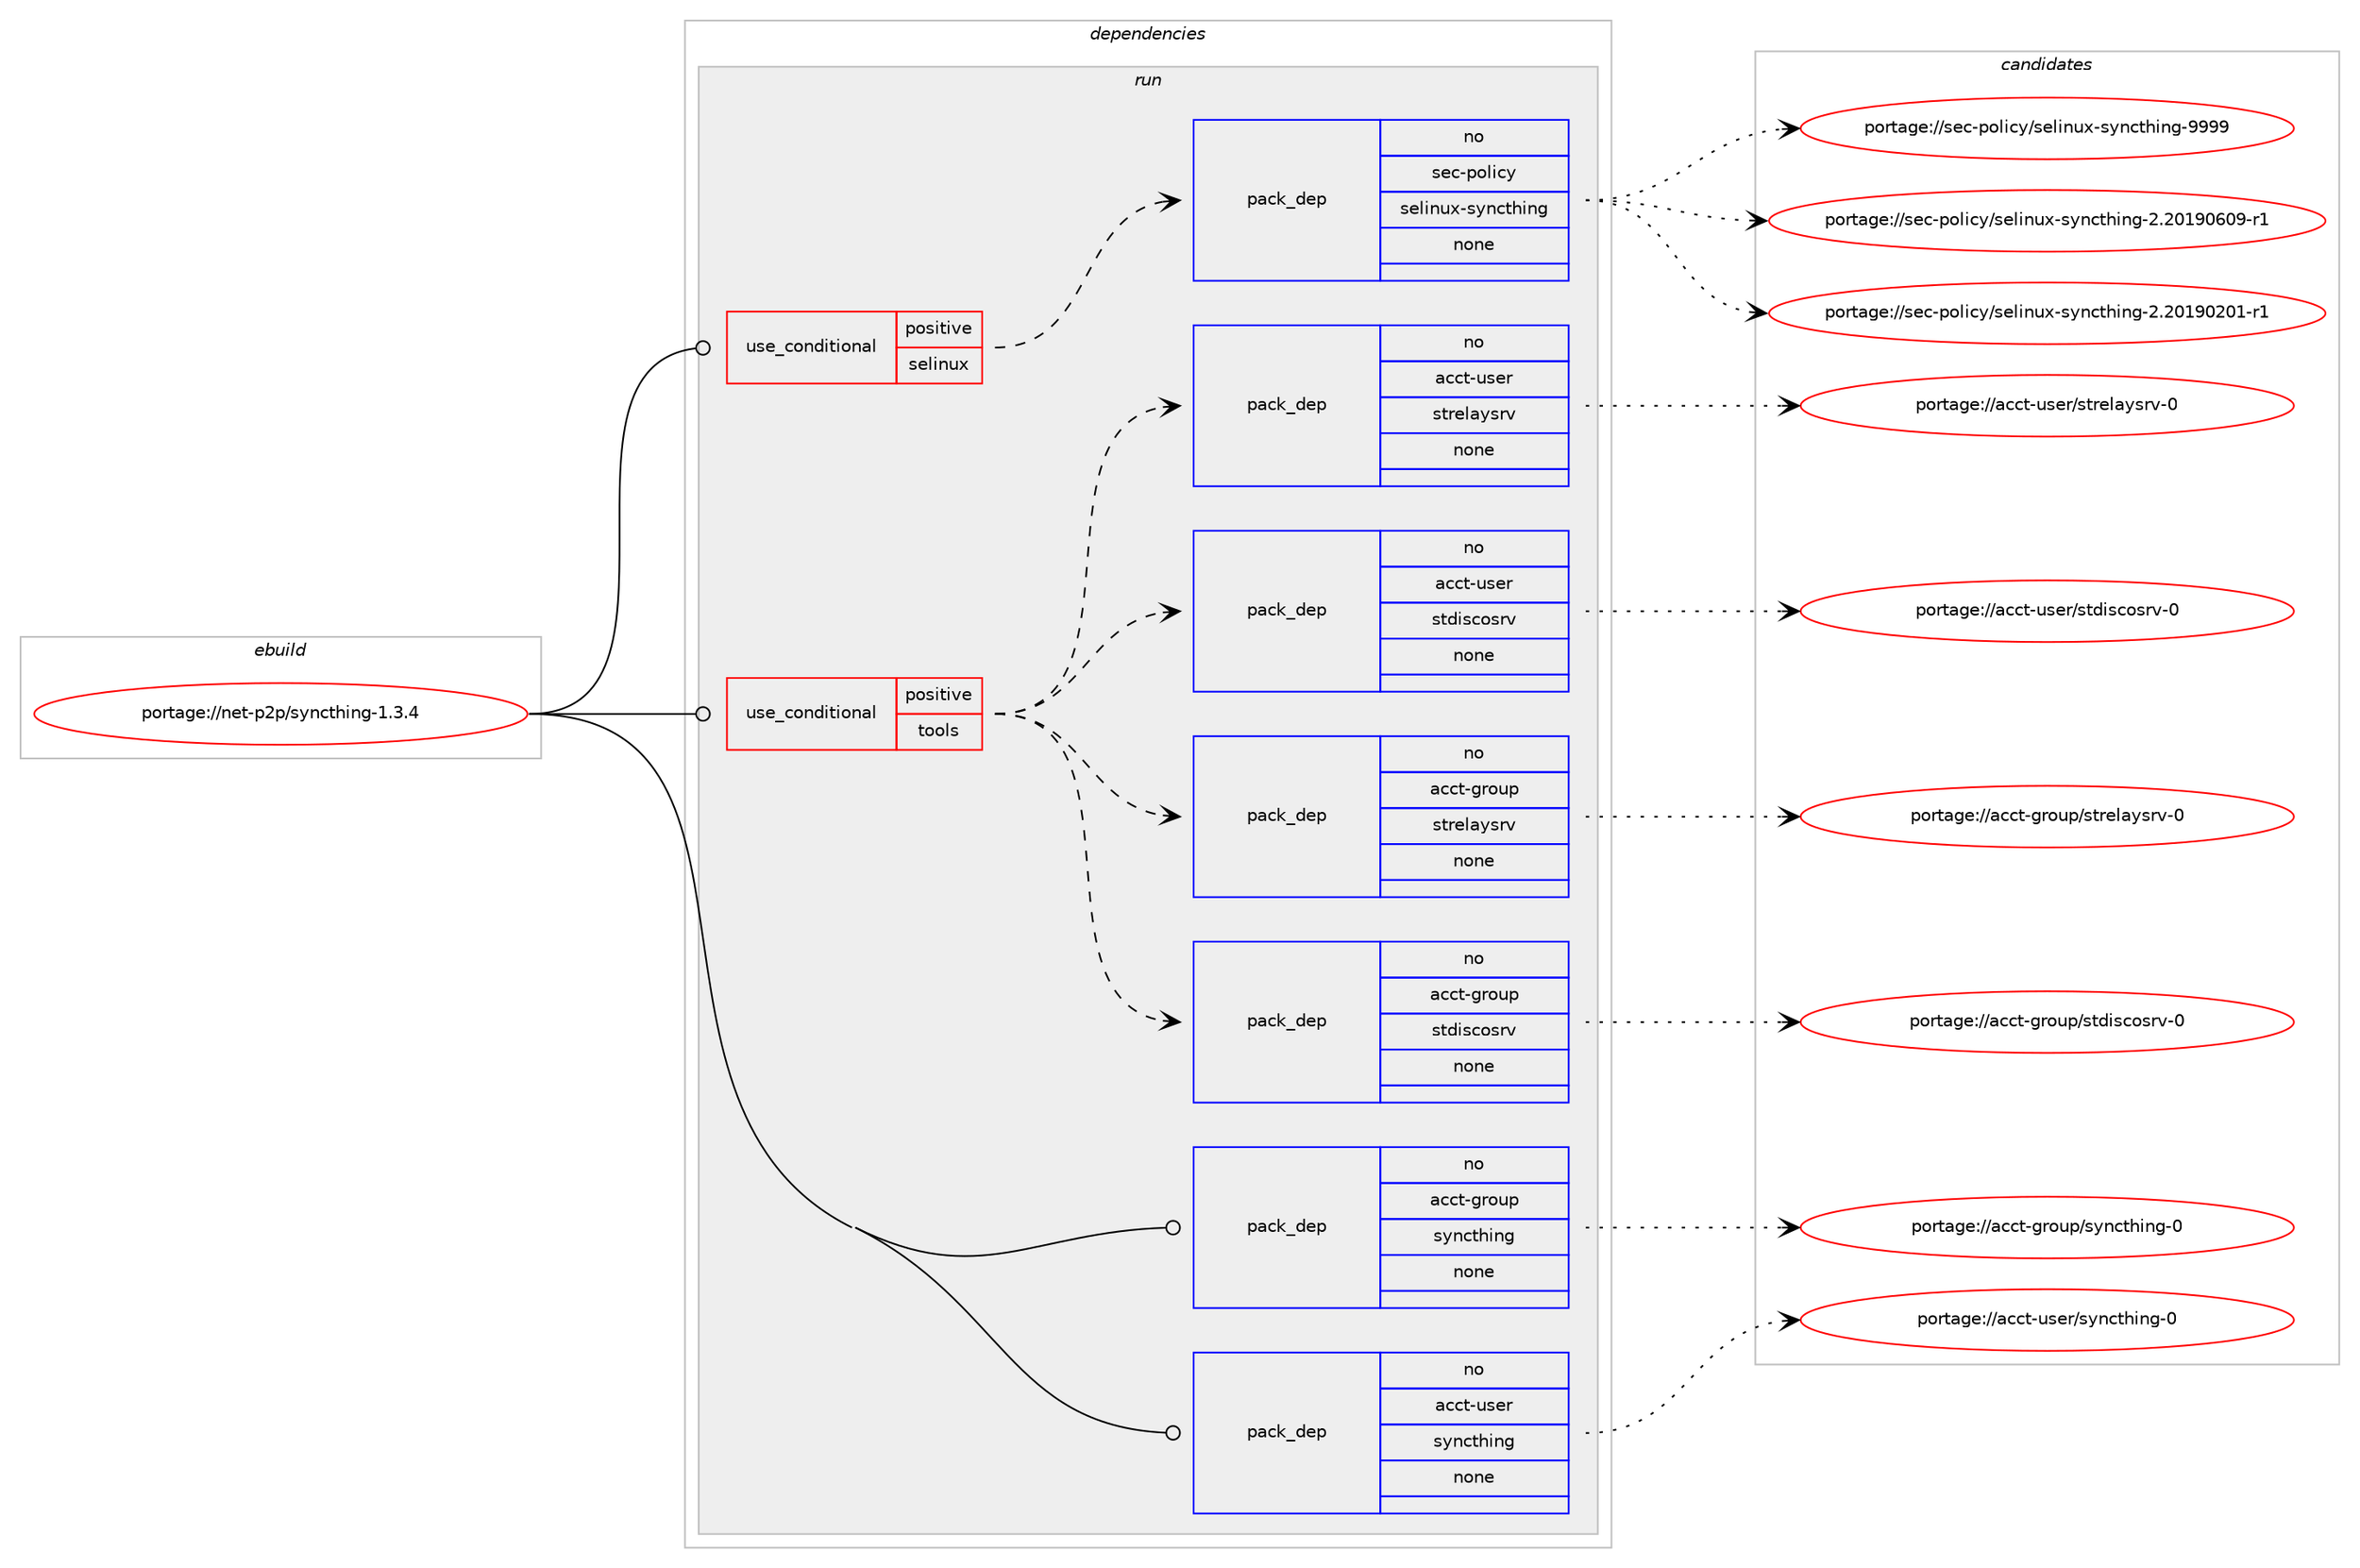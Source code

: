 digraph prolog {

# *************
# Graph options
# *************

newrank=true;
concentrate=true;
compound=true;
graph [rankdir=LR,fontname=Helvetica,fontsize=10,ranksep=1.5];#, ranksep=2.5, nodesep=0.2];
edge  [arrowhead=vee];
node  [fontname=Helvetica,fontsize=10];

# **********
# The ebuild
# **********

subgraph cluster_leftcol {
color=gray;
label=<<i>ebuild</i>>;
id [label="portage://net-p2p/syncthing-1.3.4", color=red, width=4, href="../net-p2p/syncthing-1.3.4.svg"];
}

# ****************
# The dependencies
# ****************

subgraph cluster_midcol {
color=gray;
label=<<i>dependencies</i>>;
subgraph cluster_compile {
fillcolor="#eeeeee";
style=filled;
label=<<i>compile</i>>;
}
subgraph cluster_compileandrun {
fillcolor="#eeeeee";
style=filled;
label=<<i>compile and run</i>>;
}
subgraph cluster_run {
fillcolor="#eeeeee";
style=filled;
label=<<i>run</i>>;
subgraph cond13412 {
dependency67736 [label=<<TABLE BORDER="0" CELLBORDER="1" CELLSPACING="0" CELLPADDING="4"><TR><TD ROWSPAN="3" CELLPADDING="10">use_conditional</TD></TR><TR><TD>positive</TD></TR><TR><TD>selinux</TD></TR></TABLE>>, shape=none, color=red];
subgraph pack52981 {
dependency67737 [label=<<TABLE BORDER="0" CELLBORDER="1" CELLSPACING="0" CELLPADDING="4" WIDTH="220"><TR><TD ROWSPAN="6" CELLPADDING="30">pack_dep</TD></TR><TR><TD WIDTH="110">no</TD></TR><TR><TD>sec-policy</TD></TR><TR><TD>selinux-syncthing</TD></TR><TR><TD>none</TD></TR><TR><TD></TD></TR></TABLE>>, shape=none, color=blue];
}
dependency67736:e -> dependency67737:w [weight=20,style="dashed",arrowhead="vee"];
}
id:e -> dependency67736:w [weight=20,style="solid",arrowhead="odot"];
subgraph cond13413 {
dependency67738 [label=<<TABLE BORDER="0" CELLBORDER="1" CELLSPACING="0" CELLPADDING="4"><TR><TD ROWSPAN="3" CELLPADDING="10">use_conditional</TD></TR><TR><TD>positive</TD></TR><TR><TD>tools</TD></TR></TABLE>>, shape=none, color=red];
subgraph pack52982 {
dependency67739 [label=<<TABLE BORDER="0" CELLBORDER="1" CELLSPACING="0" CELLPADDING="4" WIDTH="220"><TR><TD ROWSPAN="6" CELLPADDING="30">pack_dep</TD></TR><TR><TD WIDTH="110">no</TD></TR><TR><TD>acct-group</TD></TR><TR><TD>stdiscosrv</TD></TR><TR><TD>none</TD></TR><TR><TD></TD></TR></TABLE>>, shape=none, color=blue];
}
dependency67738:e -> dependency67739:w [weight=20,style="dashed",arrowhead="vee"];
subgraph pack52983 {
dependency67740 [label=<<TABLE BORDER="0" CELLBORDER="1" CELLSPACING="0" CELLPADDING="4" WIDTH="220"><TR><TD ROWSPAN="6" CELLPADDING="30">pack_dep</TD></TR><TR><TD WIDTH="110">no</TD></TR><TR><TD>acct-group</TD></TR><TR><TD>strelaysrv</TD></TR><TR><TD>none</TD></TR><TR><TD></TD></TR></TABLE>>, shape=none, color=blue];
}
dependency67738:e -> dependency67740:w [weight=20,style="dashed",arrowhead="vee"];
subgraph pack52984 {
dependency67741 [label=<<TABLE BORDER="0" CELLBORDER="1" CELLSPACING="0" CELLPADDING="4" WIDTH="220"><TR><TD ROWSPAN="6" CELLPADDING="30">pack_dep</TD></TR><TR><TD WIDTH="110">no</TD></TR><TR><TD>acct-user</TD></TR><TR><TD>stdiscosrv</TD></TR><TR><TD>none</TD></TR><TR><TD></TD></TR></TABLE>>, shape=none, color=blue];
}
dependency67738:e -> dependency67741:w [weight=20,style="dashed",arrowhead="vee"];
subgraph pack52985 {
dependency67742 [label=<<TABLE BORDER="0" CELLBORDER="1" CELLSPACING="0" CELLPADDING="4" WIDTH="220"><TR><TD ROWSPAN="6" CELLPADDING="30">pack_dep</TD></TR><TR><TD WIDTH="110">no</TD></TR><TR><TD>acct-user</TD></TR><TR><TD>strelaysrv</TD></TR><TR><TD>none</TD></TR><TR><TD></TD></TR></TABLE>>, shape=none, color=blue];
}
dependency67738:e -> dependency67742:w [weight=20,style="dashed",arrowhead="vee"];
}
id:e -> dependency67738:w [weight=20,style="solid",arrowhead="odot"];
subgraph pack52986 {
dependency67743 [label=<<TABLE BORDER="0" CELLBORDER="1" CELLSPACING="0" CELLPADDING="4" WIDTH="220"><TR><TD ROWSPAN="6" CELLPADDING="30">pack_dep</TD></TR><TR><TD WIDTH="110">no</TD></TR><TR><TD>acct-group</TD></TR><TR><TD>syncthing</TD></TR><TR><TD>none</TD></TR><TR><TD></TD></TR></TABLE>>, shape=none, color=blue];
}
id:e -> dependency67743:w [weight=20,style="solid",arrowhead="odot"];
subgraph pack52987 {
dependency67744 [label=<<TABLE BORDER="0" CELLBORDER="1" CELLSPACING="0" CELLPADDING="4" WIDTH="220"><TR><TD ROWSPAN="6" CELLPADDING="30">pack_dep</TD></TR><TR><TD WIDTH="110">no</TD></TR><TR><TD>acct-user</TD></TR><TR><TD>syncthing</TD></TR><TR><TD>none</TD></TR><TR><TD></TD></TR></TABLE>>, shape=none, color=blue];
}
id:e -> dependency67744:w [weight=20,style="solid",arrowhead="odot"];
}
}

# **************
# The candidates
# **************

subgraph cluster_choices {
rank=same;
color=gray;
label=<<i>candidates</i>>;

subgraph choice52981 {
color=black;
nodesep=1;
choice1151019945112111108105991214711510110810511011712045115121110991161041051101034557575757 [label="portage://sec-policy/selinux-syncthing-9999", color=red, width=4,href="../sec-policy/selinux-syncthing-9999.svg"];
choice11510199451121111081059912147115101108105110117120451151211109911610410511010345504650484957485448574511449 [label="portage://sec-policy/selinux-syncthing-2.20190609-r1", color=red, width=4,href="../sec-policy/selinux-syncthing-2.20190609-r1.svg"];
choice11510199451121111081059912147115101108105110117120451151211109911610410511010345504650484957485048494511449 [label="portage://sec-policy/selinux-syncthing-2.20190201-r1", color=red, width=4,href="../sec-policy/selinux-syncthing-2.20190201-r1.svg"];
dependency67737:e -> choice1151019945112111108105991214711510110810511011712045115121110991161041051101034557575757:w [style=dotted,weight="100"];
dependency67737:e -> choice11510199451121111081059912147115101108105110117120451151211109911610410511010345504650484957485448574511449:w [style=dotted,weight="100"];
dependency67737:e -> choice11510199451121111081059912147115101108105110117120451151211109911610410511010345504650484957485048494511449:w [style=dotted,weight="100"];
}
subgraph choice52982 {
color=black;
nodesep=1;
choice9799991164510311411111711247115116100105115991111151141184548 [label="portage://acct-group/stdiscosrv-0", color=red, width=4,href="../acct-group/stdiscosrv-0.svg"];
dependency67739:e -> choice9799991164510311411111711247115116100105115991111151141184548:w [style=dotted,weight="100"];
}
subgraph choice52983 {
color=black;
nodesep=1;
choice9799991164510311411111711247115116114101108971211151141184548 [label="portage://acct-group/strelaysrv-0", color=red, width=4,href="../acct-group/strelaysrv-0.svg"];
dependency67740:e -> choice9799991164510311411111711247115116114101108971211151141184548:w [style=dotted,weight="100"];
}
subgraph choice52984 {
color=black;
nodesep=1;
choice9799991164511711510111447115116100105115991111151141184548 [label="portage://acct-user/stdiscosrv-0", color=red, width=4,href="../acct-user/stdiscosrv-0.svg"];
dependency67741:e -> choice9799991164511711510111447115116100105115991111151141184548:w [style=dotted,weight="100"];
}
subgraph choice52985 {
color=black;
nodesep=1;
choice9799991164511711510111447115116114101108971211151141184548 [label="portage://acct-user/strelaysrv-0", color=red, width=4,href="../acct-user/strelaysrv-0.svg"];
dependency67742:e -> choice9799991164511711510111447115116114101108971211151141184548:w [style=dotted,weight="100"];
}
subgraph choice52986 {
color=black;
nodesep=1;
choice9799991164510311411111711247115121110991161041051101034548 [label="portage://acct-group/syncthing-0", color=red, width=4,href="../acct-group/syncthing-0.svg"];
dependency67743:e -> choice9799991164510311411111711247115121110991161041051101034548:w [style=dotted,weight="100"];
}
subgraph choice52987 {
color=black;
nodesep=1;
choice9799991164511711510111447115121110991161041051101034548 [label="portage://acct-user/syncthing-0", color=red, width=4,href="../acct-user/syncthing-0.svg"];
dependency67744:e -> choice9799991164511711510111447115121110991161041051101034548:w [style=dotted,weight="100"];
}
}

}
